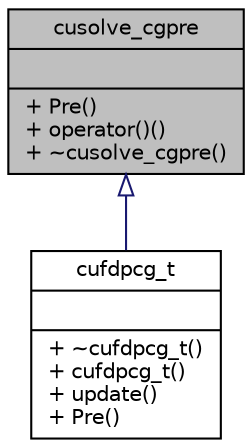 digraph "cusolve_cgpre"
{
 // INTERACTIVE_SVG=YES
  bgcolor="transparent";
  edge [fontname="Helvetica",fontsize="10",labelfontname="Helvetica",labelfontsize="10"];
  node [fontname="Helvetica",fontsize="10",shape=record];
  Node0 [label="{cusolve_cgpre\n||+ Pre()\l+ operator()()\l+ ~cusolve_cgpre()\l}",height=0.2,width=0.4,color="black", fillcolor="grey75", style="filled", fontcolor="black"];
  Node0 -> Node1 [dir="back",color="midnightblue",fontsize="10",style="solid",arrowtail="onormal",fontname="Helvetica"];
  Node1 [label="{cufdpcg_t\n||+ ~cufdpcg_t()\l+ cufdpcg_t()\l+ update()\l+ Pre()\l}",height=0.2,width=0.4,color="black",URL="$d5/db0/classcufdpcg__t.html"];
}

